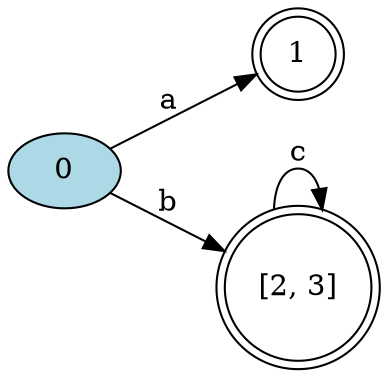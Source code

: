 digraph {
	rankdir=LR;

	"1" [shape=doublecircle]
	"[2, 3]" [shape=doublecircle]
	0 [style=filled, fillcolor="lightblue"]

	0->1 [label= "a"];
	0->"[2, 3]" [label= "b"];
	"[2, 3]"->"[2, 3]" [label= "c"];
}
